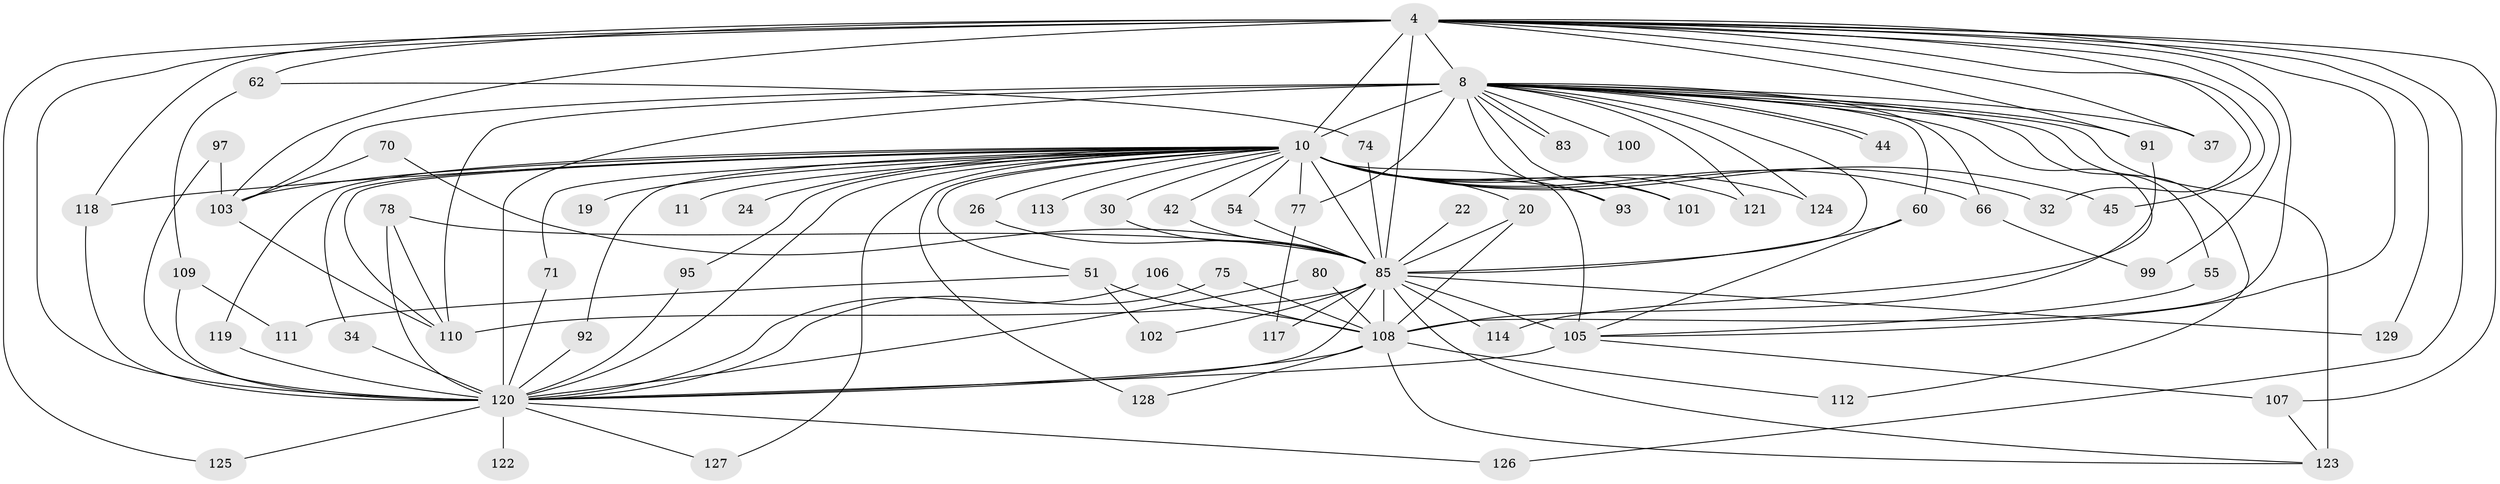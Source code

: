 // original degree distribution, {23: 0.007751937984496124, 13: 0.007751937984496124, 16: 0.007751937984496124, 17: 0.007751937984496124, 20: 0.007751937984496124, 22: 0.007751937984496124, 30: 0.015503875968992248, 27: 0.007751937984496124, 21: 0.007751937984496124, 2: 0.4883720930232558, 4: 0.06201550387596899, 5: 0.03875968992248062, 3: 0.27906976744186046, 9: 0.007751937984496124, 6: 0.015503875968992248, 12: 0.007751937984496124, 8: 0.015503875968992248, 7: 0.007751937984496124}
// Generated by graph-tools (version 1.1) at 2025/43/03/09/25 04:43:41]
// undirected, 64 vertices, 133 edges
graph export_dot {
graph [start="1"]
  node [color=gray90,style=filled];
  4 [super="+3+2"];
  8 [super="+7"];
  10 [super="+9"];
  11;
  19;
  20 [super="+17"];
  22 [super="+14"];
  24;
  26;
  30;
  32;
  34;
  37;
  42;
  44;
  45;
  51 [super="+41"];
  54;
  55;
  60 [super="+16"];
  62;
  66 [super="+33"];
  70;
  71;
  74;
  75;
  77 [super="+25"];
  78 [super="+73"];
  80;
  83;
  85 [super="+72+6"];
  91 [super="+90"];
  92 [super="+81"];
  93;
  95;
  97;
  99;
  100;
  101 [super="+67"];
  102;
  103 [super="+86+39"];
  105 [super="+79+61"];
  106;
  107 [super="+76"];
  108 [super="+88+104"];
  109 [super="+64"];
  110 [super="+48+43+53"];
  111;
  112;
  113 [super="+96"];
  114;
  117;
  118 [super="+115"];
  119 [super="+84"];
  120 [super="+87+116+68+98"];
  121;
  122;
  123 [super="+94+27"];
  124;
  125;
  126;
  127;
  128;
  129;
  4 -- 8 [weight=6];
  4 -- 10 [weight=9];
  4 -- 62 [weight=2];
  4 -- 99;
  4 -- 125;
  4 -- 129;
  4 -- 32;
  4 -- 37;
  4 -- 45;
  4 -- 85 [weight=7];
  4 -- 126;
  4 -- 107;
  4 -- 105;
  4 -- 108 [weight=2];
  4 -- 91;
  4 -- 118;
  4 -- 103;
  4 -- 120 [weight=2];
  8 -- 10 [weight=6];
  8 -- 37;
  8 -- 44;
  8 -- 44;
  8 -- 83;
  8 -- 83;
  8 -- 93;
  8 -- 100 [weight=2];
  8 -- 103 [weight=3];
  8 -- 101;
  8 -- 77 [weight=2];
  8 -- 91;
  8 -- 121;
  8 -- 123 [weight=4];
  8 -- 112;
  8 -- 114;
  8 -- 55;
  8 -- 124;
  8 -- 66;
  8 -- 60;
  8 -- 110 [weight=4];
  8 -- 85 [weight=4];
  8 -- 120 [weight=9];
  10 -- 11 [weight=2];
  10 -- 19 [weight=2];
  10 -- 20 [weight=2];
  10 -- 24 [weight=2];
  10 -- 30;
  10 -- 32;
  10 -- 42;
  10 -- 45;
  10 -- 71;
  10 -- 101 [weight=2];
  10 -- 118;
  10 -- 127;
  10 -- 113 [weight=3];
  10 -- 92;
  10 -- 128;
  10 -- 66 [weight=2];
  10 -- 77;
  10 -- 26;
  10 -- 93;
  10 -- 95;
  10 -- 34;
  10 -- 51;
  10 -- 54;
  10 -- 121;
  10 -- 124;
  10 -- 110 [weight=2];
  10 -- 85 [weight=7];
  10 -- 105 [weight=5];
  10 -- 119;
  10 -- 103;
  10 -- 120;
  20 -- 108;
  20 -- 85;
  22 -- 85 [weight=3];
  26 -- 85;
  30 -- 85;
  34 -- 120 [weight=2];
  42 -- 85;
  51 -- 102;
  51 -- 111;
  51 -- 108 [weight=2];
  54 -- 85;
  55 -- 105;
  60 -- 85;
  60 -- 105;
  62 -- 74;
  62 -- 109;
  66 -- 99;
  70 -- 85;
  70 -- 103;
  71 -- 120;
  74 -- 85;
  75 -- 120;
  75 -- 108;
  77 -- 117;
  78 -- 85;
  78 -- 110;
  78 -- 120;
  80 -- 120;
  80 -- 108;
  85 -- 114;
  85 -- 129;
  85 -- 102;
  85 -- 110 [weight=3];
  85 -- 117;
  85 -- 105;
  85 -- 123;
  85 -- 120 [weight=3];
  85 -- 108 [weight=3];
  91 -- 108;
  92 -- 120 [weight=2];
  95 -- 120;
  97 -- 103;
  97 -- 120;
  103 -- 110;
  105 -- 107;
  105 -- 120 [weight=2];
  106 -- 120;
  106 -- 108;
  107 -- 123;
  108 -- 128;
  108 -- 123;
  108 -- 112;
  108 -- 120;
  109 -- 111;
  109 -- 120 [weight=2];
  118 -- 120;
  119 -- 120 [weight=2];
  120 -- 122 [weight=2];
  120 -- 125;
  120 -- 126;
  120 -- 127;
}
